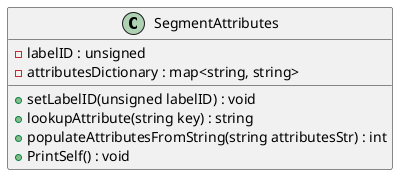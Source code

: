 @startuml

class SegmentAttributes {
- labelID : unsigned
- attributesDictionary : map<string, string>
+ setLabelID(unsigned labelID) : void
+ lookupAttribute(string key) : string
+ populateAttributesFromString(string attributesStr) : int
+ PrintSelf() : void
}

@enduml